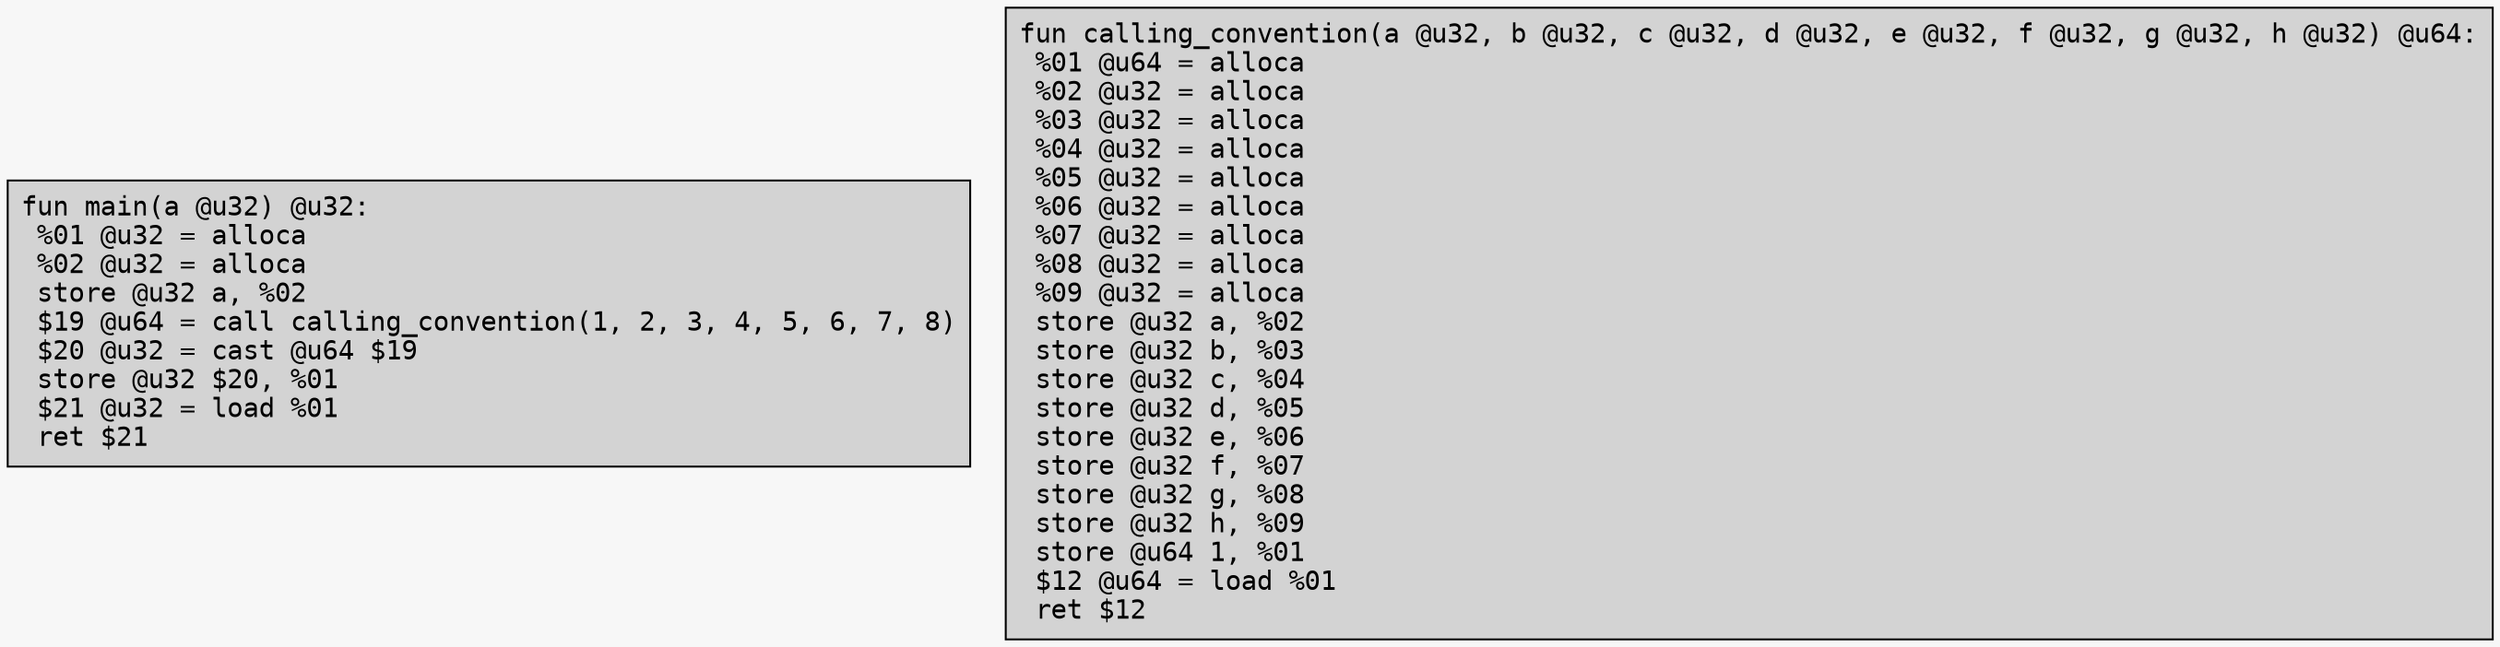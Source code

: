 digraph CFG {
	graph [fontname = "Monospace"];
	node  [fontname = "Monospace", shape=box, style=filled, margin=0.1];
	edge  [fontname = "Monospace"];
	bgcolor = "#f7f7f7";
	splines = false;

	L0 [label="fun main(a @u32) @u32:\l %01 @u32 = alloca\l %02 @u32 = alloca\l store @u32 a, %02\l $19 @u64 = call calling_convention(1, 2, 3, 4, 5, 6, 7, 8)\l $20 @u32 = cast @u64 $19\l store @u32 $20, %01\l $21 @u32 = load %01\l ret $21\l"];
	L2 [label="fun calling_convention(a @u32, b @u32, c @u32, d @u32, e @u32, f @u32, g @u32, h @u32) @u64:\l %01 @u64 = alloca\l %02 @u32 = alloca\l %03 @u32 = alloca\l %04 @u32 = alloca\l %05 @u32 = alloca\l %06 @u32 = alloca\l %07 @u32 = alloca\l %08 @u32 = alloca\l %09 @u32 = alloca\l store @u32 a, %02\l store @u32 b, %03\l store @u32 c, %04\l store @u32 d, %05\l store @u32 e, %06\l store @u32 f, %07\l store @u32 g, %08\l store @u32 h, %09\l store @u64 1, %01\l $12 @u64 = load %01\l ret $12\l"];
}

